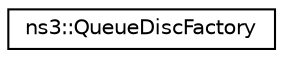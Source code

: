 digraph "Graphical Class Hierarchy"
{
 // LATEX_PDF_SIZE
  edge [fontname="Helvetica",fontsize="10",labelfontname="Helvetica",labelfontsize="10"];
  node [fontname="Helvetica",fontsize="10",shape=record];
  rankdir="LR";
  Node0 [label="ns3::QueueDiscFactory",height=0.2,width=0.4,color="black", fillcolor="white", style="filled",URL="$classns3_1_1_queue_disc_factory.html",tooltip="This class stores object factories required to create a queue disc and all of its components (packet ..."];
}
